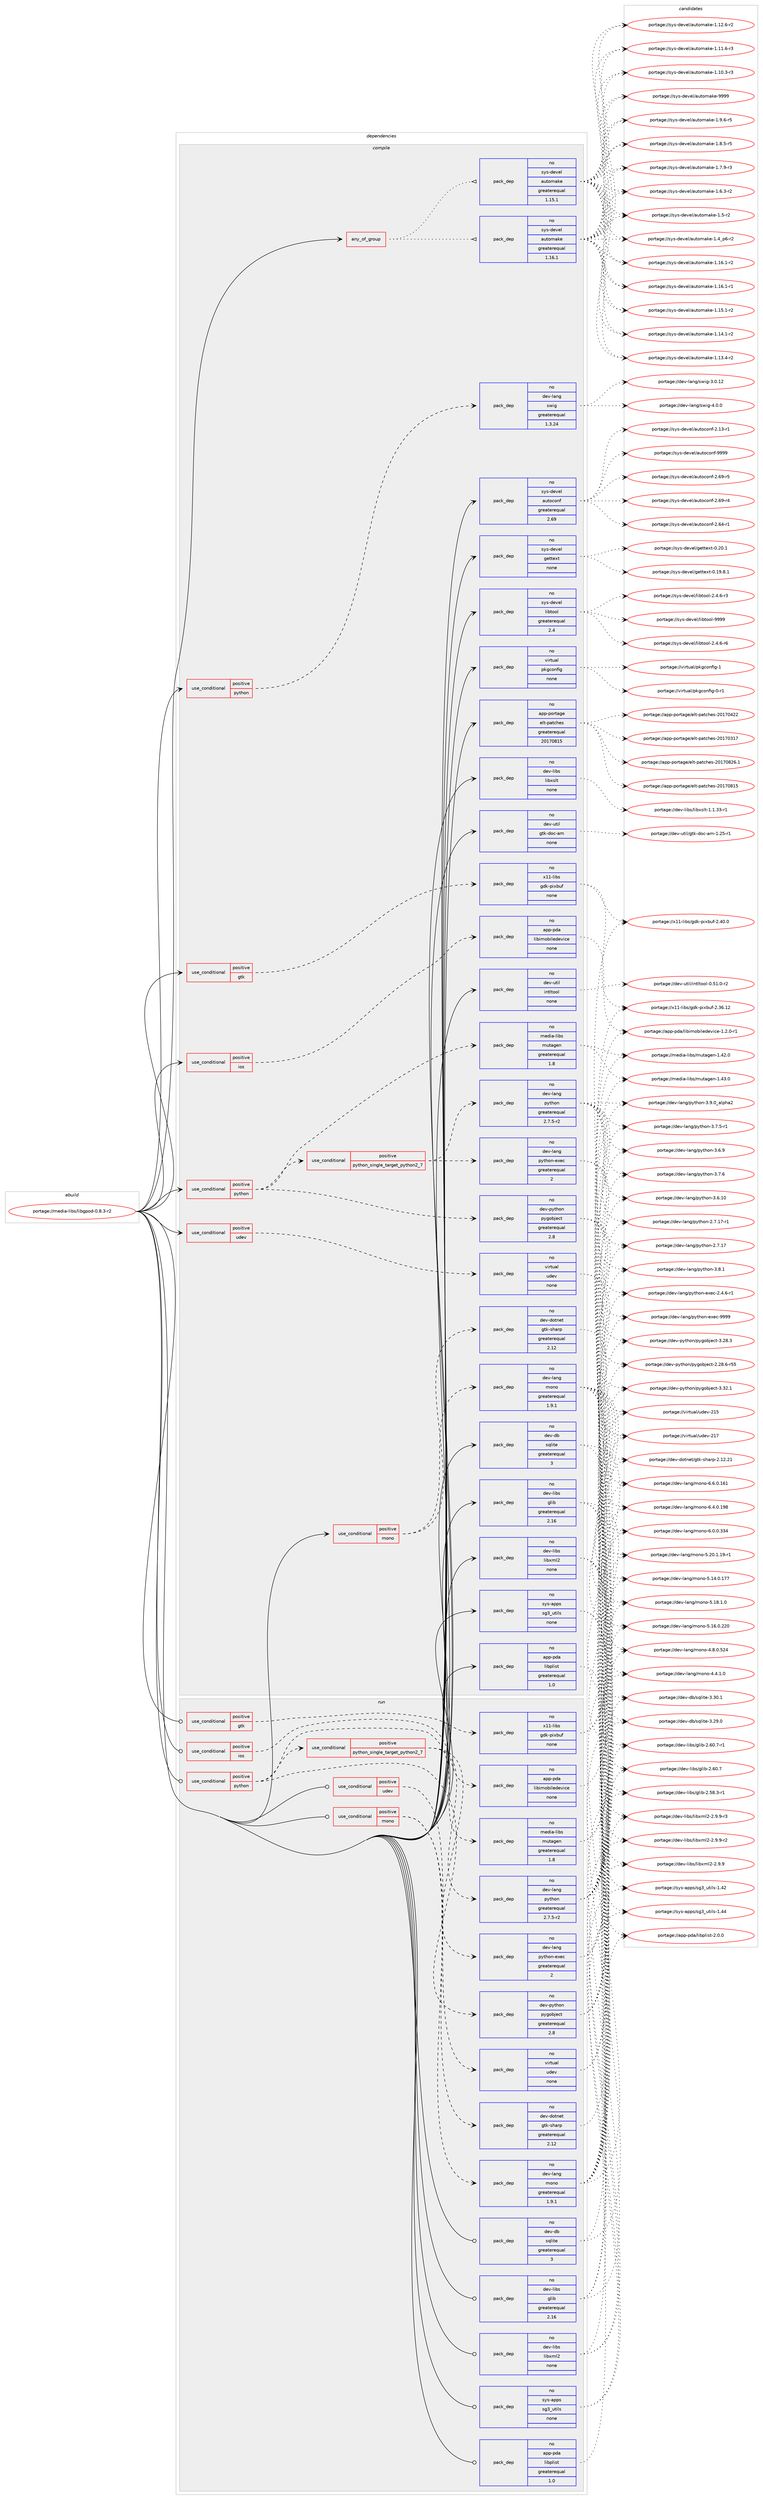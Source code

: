 digraph prolog {

# *************
# Graph options
# *************

newrank=true;
concentrate=true;
compound=true;
graph [rankdir=LR,fontname=Helvetica,fontsize=10,ranksep=1.5];#, ranksep=2.5, nodesep=0.2];
edge  [arrowhead=vee];
node  [fontname=Helvetica,fontsize=10];

# **********
# The ebuild
# **********

subgraph cluster_leftcol {
color=gray;
label=<<i>ebuild</i>>;
id [label="portage://media-libs/libgpod-0.8.3-r2", color=red, width=4, href="../media-libs/libgpod-0.8.3-r2.svg"];
}

# ****************
# The dependencies
# ****************

subgraph cluster_midcol {
color=gray;
label=<<i>dependencies</i>>;
subgraph cluster_compile {
fillcolor="#eeeeee";
style=filled;
label=<<i>compile</i>>;
subgraph any3128 {
dependency211621 [label=<<TABLE BORDER="0" CELLBORDER="1" CELLSPACING="0" CELLPADDING="4"><TR><TD CELLPADDING="10">any_of_group</TD></TR></TABLE>>, shape=none, color=red];subgraph pack160004 {
dependency211622 [label=<<TABLE BORDER="0" CELLBORDER="1" CELLSPACING="0" CELLPADDING="4" WIDTH="220"><TR><TD ROWSPAN="6" CELLPADDING="30">pack_dep</TD></TR><TR><TD WIDTH="110">no</TD></TR><TR><TD>sys-devel</TD></TR><TR><TD>automake</TD></TR><TR><TD>greaterequal</TD></TR><TR><TD>1.16.1</TD></TR></TABLE>>, shape=none, color=blue];
}
dependency211621:e -> dependency211622:w [weight=20,style="dotted",arrowhead="oinv"];
subgraph pack160005 {
dependency211623 [label=<<TABLE BORDER="0" CELLBORDER="1" CELLSPACING="0" CELLPADDING="4" WIDTH="220"><TR><TD ROWSPAN="6" CELLPADDING="30">pack_dep</TD></TR><TR><TD WIDTH="110">no</TD></TR><TR><TD>sys-devel</TD></TR><TR><TD>automake</TD></TR><TR><TD>greaterequal</TD></TR><TR><TD>1.15.1</TD></TR></TABLE>>, shape=none, color=blue];
}
dependency211621:e -> dependency211623:w [weight=20,style="dotted",arrowhead="oinv"];
}
id:e -> dependency211621:w [weight=20,style="solid",arrowhead="vee"];
subgraph cond48325 {
dependency211624 [label=<<TABLE BORDER="0" CELLBORDER="1" CELLSPACING="0" CELLPADDING="4"><TR><TD ROWSPAN="3" CELLPADDING="10">use_conditional</TD></TR><TR><TD>positive</TD></TR><TR><TD>gtk</TD></TR></TABLE>>, shape=none, color=red];
subgraph pack160006 {
dependency211625 [label=<<TABLE BORDER="0" CELLBORDER="1" CELLSPACING="0" CELLPADDING="4" WIDTH="220"><TR><TD ROWSPAN="6" CELLPADDING="30">pack_dep</TD></TR><TR><TD WIDTH="110">no</TD></TR><TR><TD>x11-libs</TD></TR><TR><TD>gdk-pixbuf</TD></TR><TR><TD>none</TD></TR><TR><TD></TD></TR></TABLE>>, shape=none, color=blue];
}
dependency211624:e -> dependency211625:w [weight=20,style="dashed",arrowhead="vee"];
}
id:e -> dependency211624:w [weight=20,style="solid",arrowhead="vee"];
subgraph cond48326 {
dependency211626 [label=<<TABLE BORDER="0" CELLBORDER="1" CELLSPACING="0" CELLPADDING="4"><TR><TD ROWSPAN="3" CELLPADDING="10">use_conditional</TD></TR><TR><TD>positive</TD></TR><TR><TD>ios</TD></TR></TABLE>>, shape=none, color=red];
subgraph pack160007 {
dependency211627 [label=<<TABLE BORDER="0" CELLBORDER="1" CELLSPACING="0" CELLPADDING="4" WIDTH="220"><TR><TD ROWSPAN="6" CELLPADDING="30">pack_dep</TD></TR><TR><TD WIDTH="110">no</TD></TR><TR><TD>app-pda</TD></TR><TR><TD>libimobiledevice</TD></TR><TR><TD>none</TD></TR><TR><TD></TD></TR></TABLE>>, shape=none, color=blue];
}
dependency211626:e -> dependency211627:w [weight=20,style="dashed",arrowhead="vee"];
}
id:e -> dependency211626:w [weight=20,style="solid",arrowhead="vee"];
subgraph cond48327 {
dependency211628 [label=<<TABLE BORDER="0" CELLBORDER="1" CELLSPACING="0" CELLPADDING="4"><TR><TD ROWSPAN="3" CELLPADDING="10">use_conditional</TD></TR><TR><TD>positive</TD></TR><TR><TD>mono</TD></TR></TABLE>>, shape=none, color=red];
subgraph pack160008 {
dependency211629 [label=<<TABLE BORDER="0" CELLBORDER="1" CELLSPACING="0" CELLPADDING="4" WIDTH="220"><TR><TD ROWSPAN="6" CELLPADDING="30">pack_dep</TD></TR><TR><TD WIDTH="110">no</TD></TR><TR><TD>dev-lang</TD></TR><TR><TD>mono</TD></TR><TR><TD>greaterequal</TD></TR><TR><TD>1.9.1</TD></TR></TABLE>>, shape=none, color=blue];
}
dependency211628:e -> dependency211629:w [weight=20,style="dashed",arrowhead="vee"];
subgraph pack160009 {
dependency211630 [label=<<TABLE BORDER="0" CELLBORDER="1" CELLSPACING="0" CELLPADDING="4" WIDTH="220"><TR><TD ROWSPAN="6" CELLPADDING="30">pack_dep</TD></TR><TR><TD WIDTH="110">no</TD></TR><TR><TD>dev-dotnet</TD></TR><TR><TD>gtk-sharp</TD></TR><TR><TD>greaterequal</TD></TR><TR><TD>2.12</TD></TR></TABLE>>, shape=none, color=blue];
}
dependency211628:e -> dependency211630:w [weight=20,style="dashed",arrowhead="vee"];
}
id:e -> dependency211628:w [weight=20,style="solid",arrowhead="vee"];
subgraph cond48328 {
dependency211631 [label=<<TABLE BORDER="0" CELLBORDER="1" CELLSPACING="0" CELLPADDING="4"><TR><TD ROWSPAN="3" CELLPADDING="10">use_conditional</TD></TR><TR><TD>positive</TD></TR><TR><TD>python</TD></TR></TABLE>>, shape=none, color=red];
subgraph cond48329 {
dependency211632 [label=<<TABLE BORDER="0" CELLBORDER="1" CELLSPACING="0" CELLPADDING="4"><TR><TD ROWSPAN="3" CELLPADDING="10">use_conditional</TD></TR><TR><TD>positive</TD></TR><TR><TD>python_single_target_python2_7</TD></TR></TABLE>>, shape=none, color=red];
subgraph pack160010 {
dependency211633 [label=<<TABLE BORDER="0" CELLBORDER="1" CELLSPACING="0" CELLPADDING="4" WIDTH="220"><TR><TD ROWSPAN="6" CELLPADDING="30">pack_dep</TD></TR><TR><TD WIDTH="110">no</TD></TR><TR><TD>dev-lang</TD></TR><TR><TD>python</TD></TR><TR><TD>greaterequal</TD></TR><TR><TD>2.7.5-r2</TD></TR></TABLE>>, shape=none, color=blue];
}
dependency211632:e -> dependency211633:w [weight=20,style="dashed",arrowhead="vee"];
subgraph pack160011 {
dependency211634 [label=<<TABLE BORDER="0" CELLBORDER="1" CELLSPACING="0" CELLPADDING="4" WIDTH="220"><TR><TD ROWSPAN="6" CELLPADDING="30">pack_dep</TD></TR><TR><TD WIDTH="110">no</TD></TR><TR><TD>dev-lang</TD></TR><TR><TD>python-exec</TD></TR><TR><TD>greaterequal</TD></TR><TR><TD>2</TD></TR></TABLE>>, shape=none, color=blue];
}
dependency211632:e -> dependency211634:w [weight=20,style="dashed",arrowhead="vee"];
}
dependency211631:e -> dependency211632:w [weight=20,style="dashed",arrowhead="vee"];
subgraph pack160012 {
dependency211635 [label=<<TABLE BORDER="0" CELLBORDER="1" CELLSPACING="0" CELLPADDING="4" WIDTH="220"><TR><TD ROWSPAN="6" CELLPADDING="30">pack_dep</TD></TR><TR><TD WIDTH="110">no</TD></TR><TR><TD>media-libs</TD></TR><TR><TD>mutagen</TD></TR><TR><TD>greaterequal</TD></TR><TR><TD>1.8</TD></TR></TABLE>>, shape=none, color=blue];
}
dependency211631:e -> dependency211635:w [weight=20,style="dashed",arrowhead="vee"];
subgraph pack160013 {
dependency211636 [label=<<TABLE BORDER="0" CELLBORDER="1" CELLSPACING="0" CELLPADDING="4" WIDTH="220"><TR><TD ROWSPAN="6" CELLPADDING="30">pack_dep</TD></TR><TR><TD WIDTH="110">no</TD></TR><TR><TD>dev-python</TD></TR><TR><TD>pygobject</TD></TR><TR><TD>greaterequal</TD></TR><TR><TD>2.8</TD></TR></TABLE>>, shape=none, color=blue];
}
dependency211631:e -> dependency211636:w [weight=20,style="dashed",arrowhead="vee"];
}
id:e -> dependency211631:w [weight=20,style="solid",arrowhead="vee"];
subgraph cond48330 {
dependency211637 [label=<<TABLE BORDER="0" CELLBORDER="1" CELLSPACING="0" CELLPADDING="4"><TR><TD ROWSPAN="3" CELLPADDING="10">use_conditional</TD></TR><TR><TD>positive</TD></TR><TR><TD>python</TD></TR></TABLE>>, shape=none, color=red];
subgraph pack160014 {
dependency211638 [label=<<TABLE BORDER="0" CELLBORDER="1" CELLSPACING="0" CELLPADDING="4" WIDTH="220"><TR><TD ROWSPAN="6" CELLPADDING="30">pack_dep</TD></TR><TR><TD WIDTH="110">no</TD></TR><TR><TD>dev-lang</TD></TR><TR><TD>swig</TD></TR><TR><TD>greaterequal</TD></TR><TR><TD>1.3.24</TD></TR></TABLE>>, shape=none, color=blue];
}
dependency211637:e -> dependency211638:w [weight=20,style="dashed",arrowhead="vee"];
}
id:e -> dependency211637:w [weight=20,style="solid",arrowhead="vee"];
subgraph cond48331 {
dependency211639 [label=<<TABLE BORDER="0" CELLBORDER="1" CELLSPACING="0" CELLPADDING="4"><TR><TD ROWSPAN="3" CELLPADDING="10">use_conditional</TD></TR><TR><TD>positive</TD></TR><TR><TD>udev</TD></TR></TABLE>>, shape=none, color=red];
subgraph pack160015 {
dependency211640 [label=<<TABLE BORDER="0" CELLBORDER="1" CELLSPACING="0" CELLPADDING="4" WIDTH="220"><TR><TD ROWSPAN="6" CELLPADDING="30">pack_dep</TD></TR><TR><TD WIDTH="110">no</TD></TR><TR><TD>virtual</TD></TR><TR><TD>udev</TD></TR><TR><TD>none</TD></TR><TR><TD></TD></TR></TABLE>>, shape=none, color=blue];
}
dependency211639:e -> dependency211640:w [weight=20,style="dashed",arrowhead="vee"];
}
id:e -> dependency211639:w [weight=20,style="solid",arrowhead="vee"];
subgraph pack160016 {
dependency211641 [label=<<TABLE BORDER="0" CELLBORDER="1" CELLSPACING="0" CELLPADDING="4" WIDTH="220"><TR><TD ROWSPAN="6" CELLPADDING="30">pack_dep</TD></TR><TR><TD WIDTH="110">no</TD></TR><TR><TD>app-pda</TD></TR><TR><TD>libplist</TD></TR><TR><TD>greaterequal</TD></TR><TR><TD>1.0</TD></TR></TABLE>>, shape=none, color=blue];
}
id:e -> dependency211641:w [weight=20,style="solid",arrowhead="vee"];
subgraph pack160017 {
dependency211642 [label=<<TABLE BORDER="0" CELLBORDER="1" CELLSPACING="0" CELLPADDING="4" WIDTH="220"><TR><TD ROWSPAN="6" CELLPADDING="30">pack_dep</TD></TR><TR><TD WIDTH="110">no</TD></TR><TR><TD>app-portage</TD></TR><TR><TD>elt-patches</TD></TR><TR><TD>greaterequal</TD></TR><TR><TD>20170815</TD></TR></TABLE>>, shape=none, color=blue];
}
id:e -> dependency211642:w [weight=20,style="solid",arrowhead="vee"];
subgraph pack160018 {
dependency211643 [label=<<TABLE BORDER="0" CELLBORDER="1" CELLSPACING="0" CELLPADDING="4" WIDTH="220"><TR><TD ROWSPAN="6" CELLPADDING="30">pack_dep</TD></TR><TR><TD WIDTH="110">no</TD></TR><TR><TD>dev-db</TD></TR><TR><TD>sqlite</TD></TR><TR><TD>greaterequal</TD></TR><TR><TD>3</TD></TR></TABLE>>, shape=none, color=blue];
}
id:e -> dependency211643:w [weight=20,style="solid",arrowhead="vee"];
subgraph pack160019 {
dependency211644 [label=<<TABLE BORDER="0" CELLBORDER="1" CELLSPACING="0" CELLPADDING="4" WIDTH="220"><TR><TD ROWSPAN="6" CELLPADDING="30">pack_dep</TD></TR><TR><TD WIDTH="110">no</TD></TR><TR><TD>dev-libs</TD></TR><TR><TD>glib</TD></TR><TR><TD>greaterequal</TD></TR><TR><TD>2.16</TD></TR></TABLE>>, shape=none, color=blue];
}
id:e -> dependency211644:w [weight=20,style="solid",arrowhead="vee"];
subgraph pack160020 {
dependency211645 [label=<<TABLE BORDER="0" CELLBORDER="1" CELLSPACING="0" CELLPADDING="4" WIDTH="220"><TR><TD ROWSPAN="6" CELLPADDING="30">pack_dep</TD></TR><TR><TD WIDTH="110">no</TD></TR><TR><TD>dev-libs</TD></TR><TR><TD>libxml2</TD></TR><TR><TD>none</TD></TR><TR><TD></TD></TR></TABLE>>, shape=none, color=blue];
}
id:e -> dependency211645:w [weight=20,style="solid",arrowhead="vee"];
subgraph pack160021 {
dependency211646 [label=<<TABLE BORDER="0" CELLBORDER="1" CELLSPACING="0" CELLPADDING="4" WIDTH="220"><TR><TD ROWSPAN="6" CELLPADDING="30">pack_dep</TD></TR><TR><TD WIDTH="110">no</TD></TR><TR><TD>dev-libs</TD></TR><TR><TD>libxslt</TD></TR><TR><TD>none</TD></TR><TR><TD></TD></TR></TABLE>>, shape=none, color=blue];
}
id:e -> dependency211646:w [weight=20,style="solid",arrowhead="vee"];
subgraph pack160022 {
dependency211647 [label=<<TABLE BORDER="0" CELLBORDER="1" CELLSPACING="0" CELLPADDING="4" WIDTH="220"><TR><TD ROWSPAN="6" CELLPADDING="30">pack_dep</TD></TR><TR><TD WIDTH="110">no</TD></TR><TR><TD>dev-util</TD></TR><TR><TD>gtk-doc-am</TD></TR><TR><TD>none</TD></TR><TR><TD></TD></TR></TABLE>>, shape=none, color=blue];
}
id:e -> dependency211647:w [weight=20,style="solid",arrowhead="vee"];
subgraph pack160023 {
dependency211648 [label=<<TABLE BORDER="0" CELLBORDER="1" CELLSPACING="0" CELLPADDING="4" WIDTH="220"><TR><TD ROWSPAN="6" CELLPADDING="30">pack_dep</TD></TR><TR><TD WIDTH="110">no</TD></TR><TR><TD>dev-util</TD></TR><TR><TD>intltool</TD></TR><TR><TD>none</TD></TR><TR><TD></TD></TR></TABLE>>, shape=none, color=blue];
}
id:e -> dependency211648:w [weight=20,style="solid",arrowhead="vee"];
subgraph pack160024 {
dependency211649 [label=<<TABLE BORDER="0" CELLBORDER="1" CELLSPACING="0" CELLPADDING="4" WIDTH="220"><TR><TD ROWSPAN="6" CELLPADDING="30">pack_dep</TD></TR><TR><TD WIDTH="110">no</TD></TR><TR><TD>sys-apps</TD></TR><TR><TD>sg3_utils</TD></TR><TR><TD>none</TD></TR><TR><TD></TD></TR></TABLE>>, shape=none, color=blue];
}
id:e -> dependency211649:w [weight=20,style="solid",arrowhead="vee"];
subgraph pack160025 {
dependency211650 [label=<<TABLE BORDER="0" CELLBORDER="1" CELLSPACING="0" CELLPADDING="4" WIDTH="220"><TR><TD ROWSPAN="6" CELLPADDING="30">pack_dep</TD></TR><TR><TD WIDTH="110">no</TD></TR><TR><TD>sys-devel</TD></TR><TR><TD>autoconf</TD></TR><TR><TD>greaterequal</TD></TR><TR><TD>2.69</TD></TR></TABLE>>, shape=none, color=blue];
}
id:e -> dependency211650:w [weight=20,style="solid",arrowhead="vee"];
subgraph pack160026 {
dependency211651 [label=<<TABLE BORDER="0" CELLBORDER="1" CELLSPACING="0" CELLPADDING="4" WIDTH="220"><TR><TD ROWSPAN="6" CELLPADDING="30">pack_dep</TD></TR><TR><TD WIDTH="110">no</TD></TR><TR><TD>sys-devel</TD></TR><TR><TD>gettext</TD></TR><TR><TD>none</TD></TR><TR><TD></TD></TR></TABLE>>, shape=none, color=blue];
}
id:e -> dependency211651:w [weight=20,style="solid",arrowhead="vee"];
subgraph pack160027 {
dependency211652 [label=<<TABLE BORDER="0" CELLBORDER="1" CELLSPACING="0" CELLPADDING="4" WIDTH="220"><TR><TD ROWSPAN="6" CELLPADDING="30">pack_dep</TD></TR><TR><TD WIDTH="110">no</TD></TR><TR><TD>sys-devel</TD></TR><TR><TD>libtool</TD></TR><TR><TD>greaterequal</TD></TR><TR><TD>2.4</TD></TR></TABLE>>, shape=none, color=blue];
}
id:e -> dependency211652:w [weight=20,style="solid",arrowhead="vee"];
subgraph pack160028 {
dependency211653 [label=<<TABLE BORDER="0" CELLBORDER="1" CELLSPACING="0" CELLPADDING="4" WIDTH="220"><TR><TD ROWSPAN="6" CELLPADDING="30">pack_dep</TD></TR><TR><TD WIDTH="110">no</TD></TR><TR><TD>virtual</TD></TR><TR><TD>pkgconfig</TD></TR><TR><TD>none</TD></TR><TR><TD></TD></TR></TABLE>>, shape=none, color=blue];
}
id:e -> dependency211653:w [weight=20,style="solid",arrowhead="vee"];
}
subgraph cluster_compileandrun {
fillcolor="#eeeeee";
style=filled;
label=<<i>compile and run</i>>;
}
subgraph cluster_run {
fillcolor="#eeeeee";
style=filled;
label=<<i>run</i>>;
subgraph cond48332 {
dependency211654 [label=<<TABLE BORDER="0" CELLBORDER="1" CELLSPACING="0" CELLPADDING="4"><TR><TD ROWSPAN="3" CELLPADDING="10">use_conditional</TD></TR><TR><TD>positive</TD></TR><TR><TD>gtk</TD></TR></TABLE>>, shape=none, color=red];
subgraph pack160029 {
dependency211655 [label=<<TABLE BORDER="0" CELLBORDER="1" CELLSPACING="0" CELLPADDING="4" WIDTH="220"><TR><TD ROWSPAN="6" CELLPADDING="30">pack_dep</TD></TR><TR><TD WIDTH="110">no</TD></TR><TR><TD>x11-libs</TD></TR><TR><TD>gdk-pixbuf</TD></TR><TR><TD>none</TD></TR><TR><TD></TD></TR></TABLE>>, shape=none, color=blue];
}
dependency211654:e -> dependency211655:w [weight=20,style="dashed",arrowhead="vee"];
}
id:e -> dependency211654:w [weight=20,style="solid",arrowhead="odot"];
subgraph cond48333 {
dependency211656 [label=<<TABLE BORDER="0" CELLBORDER="1" CELLSPACING="0" CELLPADDING="4"><TR><TD ROWSPAN="3" CELLPADDING="10">use_conditional</TD></TR><TR><TD>positive</TD></TR><TR><TD>ios</TD></TR></TABLE>>, shape=none, color=red];
subgraph pack160030 {
dependency211657 [label=<<TABLE BORDER="0" CELLBORDER="1" CELLSPACING="0" CELLPADDING="4" WIDTH="220"><TR><TD ROWSPAN="6" CELLPADDING="30">pack_dep</TD></TR><TR><TD WIDTH="110">no</TD></TR><TR><TD>app-pda</TD></TR><TR><TD>libimobiledevice</TD></TR><TR><TD>none</TD></TR><TR><TD></TD></TR></TABLE>>, shape=none, color=blue];
}
dependency211656:e -> dependency211657:w [weight=20,style="dashed",arrowhead="vee"];
}
id:e -> dependency211656:w [weight=20,style="solid",arrowhead="odot"];
subgraph cond48334 {
dependency211658 [label=<<TABLE BORDER="0" CELLBORDER="1" CELLSPACING="0" CELLPADDING="4"><TR><TD ROWSPAN="3" CELLPADDING="10">use_conditional</TD></TR><TR><TD>positive</TD></TR><TR><TD>mono</TD></TR></TABLE>>, shape=none, color=red];
subgraph pack160031 {
dependency211659 [label=<<TABLE BORDER="0" CELLBORDER="1" CELLSPACING="0" CELLPADDING="4" WIDTH="220"><TR><TD ROWSPAN="6" CELLPADDING="30">pack_dep</TD></TR><TR><TD WIDTH="110">no</TD></TR><TR><TD>dev-lang</TD></TR><TR><TD>mono</TD></TR><TR><TD>greaterequal</TD></TR><TR><TD>1.9.1</TD></TR></TABLE>>, shape=none, color=blue];
}
dependency211658:e -> dependency211659:w [weight=20,style="dashed",arrowhead="vee"];
subgraph pack160032 {
dependency211660 [label=<<TABLE BORDER="0" CELLBORDER="1" CELLSPACING="0" CELLPADDING="4" WIDTH="220"><TR><TD ROWSPAN="6" CELLPADDING="30">pack_dep</TD></TR><TR><TD WIDTH="110">no</TD></TR><TR><TD>dev-dotnet</TD></TR><TR><TD>gtk-sharp</TD></TR><TR><TD>greaterequal</TD></TR><TR><TD>2.12</TD></TR></TABLE>>, shape=none, color=blue];
}
dependency211658:e -> dependency211660:w [weight=20,style="dashed",arrowhead="vee"];
}
id:e -> dependency211658:w [weight=20,style="solid",arrowhead="odot"];
subgraph cond48335 {
dependency211661 [label=<<TABLE BORDER="0" CELLBORDER="1" CELLSPACING="0" CELLPADDING="4"><TR><TD ROWSPAN="3" CELLPADDING="10">use_conditional</TD></TR><TR><TD>positive</TD></TR><TR><TD>python</TD></TR></TABLE>>, shape=none, color=red];
subgraph cond48336 {
dependency211662 [label=<<TABLE BORDER="0" CELLBORDER="1" CELLSPACING="0" CELLPADDING="4"><TR><TD ROWSPAN="3" CELLPADDING="10">use_conditional</TD></TR><TR><TD>positive</TD></TR><TR><TD>python_single_target_python2_7</TD></TR></TABLE>>, shape=none, color=red];
subgraph pack160033 {
dependency211663 [label=<<TABLE BORDER="0" CELLBORDER="1" CELLSPACING="0" CELLPADDING="4" WIDTH="220"><TR><TD ROWSPAN="6" CELLPADDING="30">pack_dep</TD></TR><TR><TD WIDTH="110">no</TD></TR><TR><TD>dev-lang</TD></TR><TR><TD>python</TD></TR><TR><TD>greaterequal</TD></TR><TR><TD>2.7.5-r2</TD></TR></TABLE>>, shape=none, color=blue];
}
dependency211662:e -> dependency211663:w [weight=20,style="dashed",arrowhead="vee"];
subgraph pack160034 {
dependency211664 [label=<<TABLE BORDER="0" CELLBORDER="1" CELLSPACING="0" CELLPADDING="4" WIDTH="220"><TR><TD ROWSPAN="6" CELLPADDING="30">pack_dep</TD></TR><TR><TD WIDTH="110">no</TD></TR><TR><TD>dev-lang</TD></TR><TR><TD>python-exec</TD></TR><TR><TD>greaterequal</TD></TR><TR><TD>2</TD></TR></TABLE>>, shape=none, color=blue];
}
dependency211662:e -> dependency211664:w [weight=20,style="dashed",arrowhead="vee"];
}
dependency211661:e -> dependency211662:w [weight=20,style="dashed",arrowhead="vee"];
subgraph pack160035 {
dependency211665 [label=<<TABLE BORDER="0" CELLBORDER="1" CELLSPACING="0" CELLPADDING="4" WIDTH="220"><TR><TD ROWSPAN="6" CELLPADDING="30">pack_dep</TD></TR><TR><TD WIDTH="110">no</TD></TR><TR><TD>media-libs</TD></TR><TR><TD>mutagen</TD></TR><TR><TD>greaterequal</TD></TR><TR><TD>1.8</TD></TR></TABLE>>, shape=none, color=blue];
}
dependency211661:e -> dependency211665:w [weight=20,style="dashed",arrowhead="vee"];
subgraph pack160036 {
dependency211666 [label=<<TABLE BORDER="0" CELLBORDER="1" CELLSPACING="0" CELLPADDING="4" WIDTH="220"><TR><TD ROWSPAN="6" CELLPADDING="30">pack_dep</TD></TR><TR><TD WIDTH="110">no</TD></TR><TR><TD>dev-python</TD></TR><TR><TD>pygobject</TD></TR><TR><TD>greaterequal</TD></TR><TR><TD>2.8</TD></TR></TABLE>>, shape=none, color=blue];
}
dependency211661:e -> dependency211666:w [weight=20,style="dashed",arrowhead="vee"];
}
id:e -> dependency211661:w [weight=20,style="solid",arrowhead="odot"];
subgraph cond48337 {
dependency211667 [label=<<TABLE BORDER="0" CELLBORDER="1" CELLSPACING="0" CELLPADDING="4"><TR><TD ROWSPAN="3" CELLPADDING="10">use_conditional</TD></TR><TR><TD>positive</TD></TR><TR><TD>udev</TD></TR></TABLE>>, shape=none, color=red];
subgraph pack160037 {
dependency211668 [label=<<TABLE BORDER="0" CELLBORDER="1" CELLSPACING="0" CELLPADDING="4" WIDTH="220"><TR><TD ROWSPAN="6" CELLPADDING="30">pack_dep</TD></TR><TR><TD WIDTH="110">no</TD></TR><TR><TD>virtual</TD></TR><TR><TD>udev</TD></TR><TR><TD>none</TD></TR><TR><TD></TD></TR></TABLE>>, shape=none, color=blue];
}
dependency211667:e -> dependency211668:w [weight=20,style="dashed",arrowhead="vee"];
}
id:e -> dependency211667:w [weight=20,style="solid",arrowhead="odot"];
subgraph pack160038 {
dependency211669 [label=<<TABLE BORDER="0" CELLBORDER="1" CELLSPACING="0" CELLPADDING="4" WIDTH="220"><TR><TD ROWSPAN="6" CELLPADDING="30">pack_dep</TD></TR><TR><TD WIDTH="110">no</TD></TR><TR><TD>app-pda</TD></TR><TR><TD>libplist</TD></TR><TR><TD>greaterequal</TD></TR><TR><TD>1.0</TD></TR></TABLE>>, shape=none, color=blue];
}
id:e -> dependency211669:w [weight=20,style="solid",arrowhead="odot"];
subgraph pack160039 {
dependency211670 [label=<<TABLE BORDER="0" CELLBORDER="1" CELLSPACING="0" CELLPADDING="4" WIDTH="220"><TR><TD ROWSPAN="6" CELLPADDING="30">pack_dep</TD></TR><TR><TD WIDTH="110">no</TD></TR><TR><TD>dev-db</TD></TR><TR><TD>sqlite</TD></TR><TR><TD>greaterequal</TD></TR><TR><TD>3</TD></TR></TABLE>>, shape=none, color=blue];
}
id:e -> dependency211670:w [weight=20,style="solid",arrowhead="odot"];
subgraph pack160040 {
dependency211671 [label=<<TABLE BORDER="0" CELLBORDER="1" CELLSPACING="0" CELLPADDING="4" WIDTH="220"><TR><TD ROWSPAN="6" CELLPADDING="30">pack_dep</TD></TR><TR><TD WIDTH="110">no</TD></TR><TR><TD>dev-libs</TD></TR><TR><TD>glib</TD></TR><TR><TD>greaterequal</TD></TR><TR><TD>2.16</TD></TR></TABLE>>, shape=none, color=blue];
}
id:e -> dependency211671:w [weight=20,style="solid",arrowhead="odot"];
subgraph pack160041 {
dependency211672 [label=<<TABLE BORDER="0" CELLBORDER="1" CELLSPACING="0" CELLPADDING="4" WIDTH="220"><TR><TD ROWSPAN="6" CELLPADDING="30">pack_dep</TD></TR><TR><TD WIDTH="110">no</TD></TR><TR><TD>dev-libs</TD></TR><TR><TD>libxml2</TD></TR><TR><TD>none</TD></TR><TR><TD></TD></TR></TABLE>>, shape=none, color=blue];
}
id:e -> dependency211672:w [weight=20,style="solid",arrowhead="odot"];
subgraph pack160042 {
dependency211673 [label=<<TABLE BORDER="0" CELLBORDER="1" CELLSPACING="0" CELLPADDING="4" WIDTH="220"><TR><TD ROWSPAN="6" CELLPADDING="30">pack_dep</TD></TR><TR><TD WIDTH="110">no</TD></TR><TR><TD>sys-apps</TD></TR><TR><TD>sg3_utils</TD></TR><TR><TD>none</TD></TR><TR><TD></TD></TR></TABLE>>, shape=none, color=blue];
}
id:e -> dependency211673:w [weight=20,style="solid",arrowhead="odot"];
}
}

# **************
# The candidates
# **************

subgraph cluster_choices {
rank=same;
color=gray;
label=<<i>candidates</i>>;

subgraph choice160004 {
color=black;
nodesep=1;
choice115121115451001011181011084797117116111109971071014557575757 [label="portage://sys-devel/automake-9999", color=red, width=4,href="../sys-devel/automake-9999.svg"];
choice115121115451001011181011084797117116111109971071014549465746544511453 [label="portage://sys-devel/automake-1.9.6-r5", color=red, width=4,href="../sys-devel/automake-1.9.6-r5.svg"];
choice115121115451001011181011084797117116111109971071014549465646534511453 [label="portage://sys-devel/automake-1.8.5-r5", color=red, width=4,href="../sys-devel/automake-1.8.5-r5.svg"];
choice115121115451001011181011084797117116111109971071014549465546574511451 [label="portage://sys-devel/automake-1.7.9-r3", color=red, width=4,href="../sys-devel/automake-1.7.9-r3.svg"];
choice115121115451001011181011084797117116111109971071014549465446514511450 [label="portage://sys-devel/automake-1.6.3-r2", color=red, width=4,href="../sys-devel/automake-1.6.3-r2.svg"];
choice11512111545100101118101108479711711611110997107101454946534511450 [label="portage://sys-devel/automake-1.5-r2", color=red, width=4,href="../sys-devel/automake-1.5-r2.svg"];
choice115121115451001011181011084797117116111109971071014549465295112544511450 [label="portage://sys-devel/automake-1.4_p6-r2", color=red, width=4,href="../sys-devel/automake-1.4_p6-r2.svg"];
choice11512111545100101118101108479711711611110997107101454946495446494511450 [label="portage://sys-devel/automake-1.16.1-r2", color=red, width=4,href="../sys-devel/automake-1.16.1-r2.svg"];
choice11512111545100101118101108479711711611110997107101454946495446494511449 [label="portage://sys-devel/automake-1.16.1-r1", color=red, width=4,href="../sys-devel/automake-1.16.1-r1.svg"];
choice11512111545100101118101108479711711611110997107101454946495346494511450 [label="portage://sys-devel/automake-1.15.1-r2", color=red, width=4,href="../sys-devel/automake-1.15.1-r2.svg"];
choice11512111545100101118101108479711711611110997107101454946495246494511450 [label="portage://sys-devel/automake-1.14.1-r2", color=red, width=4,href="../sys-devel/automake-1.14.1-r2.svg"];
choice11512111545100101118101108479711711611110997107101454946495146524511450 [label="portage://sys-devel/automake-1.13.4-r2", color=red, width=4,href="../sys-devel/automake-1.13.4-r2.svg"];
choice11512111545100101118101108479711711611110997107101454946495046544511450 [label="portage://sys-devel/automake-1.12.6-r2", color=red, width=4,href="../sys-devel/automake-1.12.6-r2.svg"];
choice11512111545100101118101108479711711611110997107101454946494946544511451 [label="portage://sys-devel/automake-1.11.6-r3", color=red, width=4,href="../sys-devel/automake-1.11.6-r3.svg"];
choice11512111545100101118101108479711711611110997107101454946494846514511451 [label="portage://sys-devel/automake-1.10.3-r3", color=red, width=4,href="../sys-devel/automake-1.10.3-r3.svg"];
dependency211622:e -> choice115121115451001011181011084797117116111109971071014557575757:w [style=dotted,weight="100"];
dependency211622:e -> choice115121115451001011181011084797117116111109971071014549465746544511453:w [style=dotted,weight="100"];
dependency211622:e -> choice115121115451001011181011084797117116111109971071014549465646534511453:w [style=dotted,weight="100"];
dependency211622:e -> choice115121115451001011181011084797117116111109971071014549465546574511451:w [style=dotted,weight="100"];
dependency211622:e -> choice115121115451001011181011084797117116111109971071014549465446514511450:w [style=dotted,weight="100"];
dependency211622:e -> choice11512111545100101118101108479711711611110997107101454946534511450:w [style=dotted,weight="100"];
dependency211622:e -> choice115121115451001011181011084797117116111109971071014549465295112544511450:w [style=dotted,weight="100"];
dependency211622:e -> choice11512111545100101118101108479711711611110997107101454946495446494511450:w [style=dotted,weight="100"];
dependency211622:e -> choice11512111545100101118101108479711711611110997107101454946495446494511449:w [style=dotted,weight="100"];
dependency211622:e -> choice11512111545100101118101108479711711611110997107101454946495346494511450:w [style=dotted,weight="100"];
dependency211622:e -> choice11512111545100101118101108479711711611110997107101454946495246494511450:w [style=dotted,weight="100"];
dependency211622:e -> choice11512111545100101118101108479711711611110997107101454946495146524511450:w [style=dotted,weight="100"];
dependency211622:e -> choice11512111545100101118101108479711711611110997107101454946495046544511450:w [style=dotted,weight="100"];
dependency211622:e -> choice11512111545100101118101108479711711611110997107101454946494946544511451:w [style=dotted,weight="100"];
dependency211622:e -> choice11512111545100101118101108479711711611110997107101454946494846514511451:w [style=dotted,weight="100"];
}
subgraph choice160005 {
color=black;
nodesep=1;
choice115121115451001011181011084797117116111109971071014557575757 [label="portage://sys-devel/automake-9999", color=red, width=4,href="../sys-devel/automake-9999.svg"];
choice115121115451001011181011084797117116111109971071014549465746544511453 [label="portage://sys-devel/automake-1.9.6-r5", color=red, width=4,href="../sys-devel/automake-1.9.6-r5.svg"];
choice115121115451001011181011084797117116111109971071014549465646534511453 [label="portage://sys-devel/automake-1.8.5-r5", color=red, width=4,href="../sys-devel/automake-1.8.5-r5.svg"];
choice115121115451001011181011084797117116111109971071014549465546574511451 [label="portage://sys-devel/automake-1.7.9-r3", color=red, width=4,href="../sys-devel/automake-1.7.9-r3.svg"];
choice115121115451001011181011084797117116111109971071014549465446514511450 [label="portage://sys-devel/automake-1.6.3-r2", color=red, width=4,href="../sys-devel/automake-1.6.3-r2.svg"];
choice11512111545100101118101108479711711611110997107101454946534511450 [label="portage://sys-devel/automake-1.5-r2", color=red, width=4,href="../sys-devel/automake-1.5-r2.svg"];
choice115121115451001011181011084797117116111109971071014549465295112544511450 [label="portage://sys-devel/automake-1.4_p6-r2", color=red, width=4,href="../sys-devel/automake-1.4_p6-r2.svg"];
choice11512111545100101118101108479711711611110997107101454946495446494511450 [label="portage://sys-devel/automake-1.16.1-r2", color=red, width=4,href="../sys-devel/automake-1.16.1-r2.svg"];
choice11512111545100101118101108479711711611110997107101454946495446494511449 [label="portage://sys-devel/automake-1.16.1-r1", color=red, width=4,href="../sys-devel/automake-1.16.1-r1.svg"];
choice11512111545100101118101108479711711611110997107101454946495346494511450 [label="portage://sys-devel/automake-1.15.1-r2", color=red, width=4,href="../sys-devel/automake-1.15.1-r2.svg"];
choice11512111545100101118101108479711711611110997107101454946495246494511450 [label="portage://sys-devel/automake-1.14.1-r2", color=red, width=4,href="../sys-devel/automake-1.14.1-r2.svg"];
choice11512111545100101118101108479711711611110997107101454946495146524511450 [label="portage://sys-devel/automake-1.13.4-r2", color=red, width=4,href="../sys-devel/automake-1.13.4-r2.svg"];
choice11512111545100101118101108479711711611110997107101454946495046544511450 [label="portage://sys-devel/automake-1.12.6-r2", color=red, width=4,href="../sys-devel/automake-1.12.6-r2.svg"];
choice11512111545100101118101108479711711611110997107101454946494946544511451 [label="portage://sys-devel/automake-1.11.6-r3", color=red, width=4,href="../sys-devel/automake-1.11.6-r3.svg"];
choice11512111545100101118101108479711711611110997107101454946494846514511451 [label="portage://sys-devel/automake-1.10.3-r3", color=red, width=4,href="../sys-devel/automake-1.10.3-r3.svg"];
dependency211623:e -> choice115121115451001011181011084797117116111109971071014557575757:w [style=dotted,weight="100"];
dependency211623:e -> choice115121115451001011181011084797117116111109971071014549465746544511453:w [style=dotted,weight="100"];
dependency211623:e -> choice115121115451001011181011084797117116111109971071014549465646534511453:w [style=dotted,weight="100"];
dependency211623:e -> choice115121115451001011181011084797117116111109971071014549465546574511451:w [style=dotted,weight="100"];
dependency211623:e -> choice115121115451001011181011084797117116111109971071014549465446514511450:w [style=dotted,weight="100"];
dependency211623:e -> choice11512111545100101118101108479711711611110997107101454946534511450:w [style=dotted,weight="100"];
dependency211623:e -> choice115121115451001011181011084797117116111109971071014549465295112544511450:w [style=dotted,weight="100"];
dependency211623:e -> choice11512111545100101118101108479711711611110997107101454946495446494511450:w [style=dotted,weight="100"];
dependency211623:e -> choice11512111545100101118101108479711711611110997107101454946495446494511449:w [style=dotted,weight="100"];
dependency211623:e -> choice11512111545100101118101108479711711611110997107101454946495346494511450:w [style=dotted,weight="100"];
dependency211623:e -> choice11512111545100101118101108479711711611110997107101454946495246494511450:w [style=dotted,weight="100"];
dependency211623:e -> choice11512111545100101118101108479711711611110997107101454946495146524511450:w [style=dotted,weight="100"];
dependency211623:e -> choice11512111545100101118101108479711711611110997107101454946495046544511450:w [style=dotted,weight="100"];
dependency211623:e -> choice11512111545100101118101108479711711611110997107101454946494946544511451:w [style=dotted,weight="100"];
dependency211623:e -> choice11512111545100101118101108479711711611110997107101454946494846514511451:w [style=dotted,weight="100"];
}
subgraph choice160006 {
color=black;
nodesep=1;
choice1204949451081059811547103100107451121051209811710245504652484648 [label="portage://x11-libs/gdk-pixbuf-2.40.0", color=red, width=4,href="../x11-libs/gdk-pixbuf-2.40.0.svg"];
choice120494945108105981154710310010745112105120981171024550465154464950 [label="portage://x11-libs/gdk-pixbuf-2.36.12", color=red, width=4,href="../x11-libs/gdk-pixbuf-2.36.12.svg"];
dependency211625:e -> choice1204949451081059811547103100107451121051209811710245504652484648:w [style=dotted,weight="100"];
dependency211625:e -> choice120494945108105981154710310010745112105120981171024550465154464950:w [style=dotted,weight="100"];
}
subgraph choice160007 {
color=black;
nodesep=1;
choice971121124511210097471081059810510911198105108101100101118105991014549465046484511449 [label="portage://app-pda/libimobiledevice-1.2.0-r1", color=red, width=4,href="../app-pda/libimobiledevice-1.2.0-r1.svg"];
dependency211627:e -> choice971121124511210097471081059810510911198105108101100101118105991014549465046484511449:w [style=dotted,weight="100"];
}
subgraph choice160008 {
color=black;
nodesep=1;
choice10010111845108971101034710911111011145544654464846495449 [label="portage://dev-lang/mono-6.6.0.161", color=red, width=4,href="../dev-lang/mono-6.6.0.161.svg"];
choice10010111845108971101034710911111011145544652464846495756 [label="portage://dev-lang/mono-6.4.0.198", color=red, width=4,href="../dev-lang/mono-6.4.0.198.svg"];
choice10010111845108971101034710911111011145544648464846515152 [label="portage://dev-lang/mono-6.0.0.334", color=red, width=4,href="../dev-lang/mono-6.0.0.334.svg"];
choice100101118451089711010347109111110111455346504846494649574511449 [label="portage://dev-lang/mono-5.20.1.19-r1", color=red, width=4,href="../dev-lang/mono-5.20.1.19-r1.svg"];
choice100101118451089711010347109111110111455346495646494648 [label="portage://dev-lang/mono-5.18.1.0", color=red, width=4,href="../dev-lang/mono-5.18.1.0.svg"];
choice1001011184510897110103471091111101114553464954464846505048 [label="portage://dev-lang/mono-5.16.0.220", color=red, width=4,href="../dev-lang/mono-5.16.0.220.svg"];
choice1001011184510897110103471091111101114553464952464846495555 [label="portage://dev-lang/mono-5.14.0.177", color=red, width=4,href="../dev-lang/mono-5.14.0.177.svg"];
choice10010111845108971101034710911111011145524656464846535052 [label="portage://dev-lang/mono-4.8.0.524", color=red, width=4,href="../dev-lang/mono-4.8.0.524.svg"];
choice1001011184510897110103471091111101114552465246494648 [label="portage://dev-lang/mono-4.4.1.0", color=red, width=4,href="../dev-lang/mono-4.4.1.0.svg"];
dependency211629:e -> choice10010111845108971101034710911111011145544654464846495449:w [style=dotted,weight="100"];
dependency211629:e -> choice10010111845108971101034710911111011145544652464846495756:w [style=dotted,weight="100"];
dependency211629:e -> choice10010111845108971101034710911111011145544648464846515152:w [style=dotted,weight="100"];
dependency211629:e -> choice100101118451089711010347109111110111455346504846494649574511449:w [style=dotted,weight="100"];
dependency211629:e -> choice100101118451089711010347109111110111455346495646494648:w [style=dotted,weight="100"];
dependency211629:e -> choice1001011184510897110103471091111101114553464954464846505048:w [style=dotted,weight="100"];
dependency211629:e -> choice1001011184510897110103471091111101114553464952464846495555:w [style=dotted,weight="100"];
dependency211629:e -> choice10010111845108971101034710911111011145524656464846535052:w [style=dotted,weight="100"];
dependency211629:e -> choice1001011184510897110103471091111101114552465246494648:w [style=dotted,weight="100"];
}
subgraph choice160009 {
color=black;
nodesep=1;
choice100101118451001111161101011164710311610745115104971141124550464950465049 [label="portage://dev-dotnet/gtk-sharp-2.12.21", color=red, width=4,href="../dev-dotnet/gtk-sharp-2.12.21.svg"];
dependency211630:e -> choice100101118451001111161101011164710311610745115104971141124550464950465049:w [style=dotted,weight="100"];
}
subgraph choice160010 {
color=black;
nodesep=1;
choice10010111845108971101034711212111610411111045514657464895971081121049750 [label="portage://dev-lang/python-3.9.0_alpha2", color=red, width=4,href="../dev-lang/python-3.9.0_alpha2.svg"];
choice100101118451089711010347112121116104111110455146564649 [label="portage://dev-lang/python-3.8.1", color=red, width=4,href="../dev-lang/python-3.8.1.svg"];
choice100101118451089711010347112121116104111110455146554654 [label="portage://dev-lang/python-3.7.6", color=red, width=4,href="../dev-lang/python-3.7.6.svg"];
choice1001011184510897110103471121211161041111104551465546534511449 [label="portage://dev-lang/python-3.7.5-r1", color=red, width=4,href="../dev-lang/python-3.7.5-r1.svg"];
choice100101118451089711010347112121116104111110455146544657 [label="portage://dev-lang/python-3.6.9", color=red, width=4,href="../dev-lang/python-3.6.9.svg"];
choice10010111845108971101034711212111610411111045514654464948 [label="portage://dev-lang/python-3.6.10", color=red, width=4,href="../dev-lang/python-3.6.10.svg"];
choice100101118451089711010347112121116104111110455046554649554511449 [label="portage://dev-lang/python-2.7.17-r1", color=red, width=4,href="../dev-lang/python-2.7.17-r1.svg"];
choice10010111845108971101034711212111610411111045504655464955 [label="portage://dev-lang/python-2.7.17", color=red, width=4,href="../dev-lang/python-2.7.17.svg"];
dependency211633:e -> choice10010111845108971101034711212111610411111045514657464895971081121049750:w [style=dotted,weight="100"];
dependency211633:e -> choice100101118451089711010347112121116104111110455146564649:w [style=dotted,weight="100"];
dependency211633:e -> choice100101118451089711010347112121116104111110455146554654:w [style=dotted,weight="100"];
dependency211633:e -> choice1001011184510897110103471121211161041111104551465546534511449:w [style=dotted,weight="100"];
dependency211633:e -> choice100101118451089711010347112121116104111110455146544657:w [style=dotted,weight="100"];
dependency211633:e -> choice10010111845108971101034711212111610411111045514654464948:w [style=dotted,weight="100"];
dependency211633:e -> choice100101118451089711010347112121116104111110455046554649554511449:w [style=dotted,weight="100"];
dependency211633:e -> choice10010111845108971101034711212111610411111045504655464955:w [style=dotted,weight="100"];
}
subgraph choice160011 {
color=black;
nodesep=1;
choice10010111845108971101034711212111610411111045101120101994557575757 [label="portage://dev-lang/python-exec-9999", color=red, width=4,href="../dev-lang/python-exec-9999.svg"];
choice10010111845108971101034711212111610411111045101120101994550465246544511449 [label="portage://dev-lang/python-exec-2.4.6-r1", color=red, width=4,href="../dev-lang/python-exec-2.4.6-r1.svg"];
dependency211634:e -> choice10010111845108971101034711212111610411111045101120101994557575757:w [style=dotted,weight="100"];
dependency211634:e -> choice10010111845108971101034711212111610411111045101120101994550465246544511449:w [style=dotted,weight="100"];
}
subgraph choice160012 {
color=black;
nodesep=1;
choice109101100105974510810598115471091171169710310111045494652514648 [label="portage://media-libs/mutagen-1.43.0", color=red, width=4,href="../media-libs/mutagen-1.43.0.svg"];
choice109101100105974510810598115471091171169710310111045494652504648 [label="portage://media-libs/mutagen-1.42.0", color=red, width=4,href="../media-libs/mutagen-1.42.0.svg"];
dependency211635:e -> choice109101100105974510810598115471091171169710310111045494652514648:w [style=dotted,weight="100"];
dependency211635:e -> choice109101100105974510810598115471091171169710310111045494652504648:w [style=dotted,weight="100"];
}
subgraph choice160013 {
color=black;
nodesep=1;
choice1001011184511212111610411111047112121103111981061019911645514651504649 [label="portage://dev-python/pygobject-3.32.1", color=red, width=4,href="../dev-python/pygobject-3.32.1.svg"];
choice1001011184511212111610411111047112121103111981061019911645514650564651 [label="portage://dev-python/pygobject-3.28.3", color=red, width=4,href="../dev-python/pygobject-3.28.3.svg"];
choice1001011184511212111610411111047112121103111981061019911645504650564654451145353 [label="portage://dev-python/pygobject-2.28.6-r55", color=red, width=4,href="../dev-python/pygobject-2.28.6-r55.svg"];
dependency211636:e -> choice1001011184511212111610411111047112121103111981061019911645514651504649:w [style=dotted,weight="100"];
dependency211636:e -> choice1001011184511212111610411111047112121103111981061019911645514650564651:w [style=dotted,weight="100"];
dependency211636:e -> choice1001011184511212111610411111047112121103111981061019911645504650564654451145353:w [style=dotted,weight="100"];
}
subgraph choice160014 {
color=black;
nodesep=1;
choice100101118451089711010347115119105103455246484648 [label="portage://dev-lang/swig-4.0.0", color=red, width=4,href="../dev-lang/swig-4.0.0.svg"];
choice10010111845108971101034711511910510345514648464950 [label="portage://dev-lang/swig-3.0.12", color=red, width=4,href="../dev-lang/swig-3.0.12.svg"];
dependency211638:e -> choice100101118451089711010347115119105103455246484648:w [style=dotted,weight="100"];
dependency211638:e -> choice10010111845108971101034711511910510345514648464950:w [style=dotted,weight="100"];
}
subgraph choice160015 {
color=black;
nodesep=1;
choice118105114116117971084711710010111845504955 [label="portage://virtual/udev-217", color=red, width=4,href="../virtual/udev-217.svg"];
choice118105114116117971084711710010111845504953 [label="portage://virtual/udev-215", color=red, width=4,href="../virtual/udev-215.svg"];
dependency211640:e -> choice118105114116117971084711710010111845504955:w [style=dotted,weight="100"];
dependency211640:e -> choice118105114116117971084711710010111845504953:w [style=dotted,weight="100"];
}
subgraph choice160016 {
color=black;
nodesep=1;
choice9711211245112100974710810598112108105115116455046484648 [label="portage://app-pda/libplist-2.0.0", color=red, width=4,href="../app-pda/libplist-2.0.0.svg"];
dependency211641:e -> choice9711211245112100974710810598112108105115116455046484648:w [style=dotted,weight="100"];
}
subgraph choice160017 {
color=black;
nodesep=1;
choice971121124511211111411697103101471011081164511297116991041011154550484955485650544649 [label="portage://app-portage/elt-patches-20170826.1", color=red, width=4,href="../app-portage/elt-patches-20170826.1.svg"];
choice97112112451121111141169710310147101108116451129711699104101115455048495548564953 [label="portage://app-portage/elt-patches-20170815", color=red, width=4,href="../app-portage/elt-patches-20170815.svg"];
choice97112112451121111141169710310147101108116451129711699104101115455048495548525050 [label="portage://app-portage/elt-patches-20170422", color=red, width=4,href="../app-portage/elt-patches-20170422.svg"];
choice97112112451121111141169710310147101108116451129711699104101115455048495548514955 [label="portage://app-portage/elt-patches-20170317", color=red, width=4,href="../app-portage/elt-patches-20170317.svg"];
dependency211642:e -> choice971121124511211111411697103101471011081164511297116991041011154550484955485650544649:w [style=dotted,weight="100"];
dependency211642:e -> choice97112112451121111141169710310147101108116451129711699104101115455048495548564953:w [style=dotted,weight="100"];
dependency211642:e -> choice97112112451121111141169710310147101108116451129711699104101115455048495548525050:w [style=dotted,weight="100"];
dependency211642:e -> choice97112112451121111141169710310147101108116451129711699104101115455048495548514955:w [style=dotted,weight="100"];
}
subgraph choice160018 {
color=black;
nodesep=1;
choice10010111845100984711511310810511610145514651484649 [label="portage://dev-db/sqlite-3.30.1", color=red, width=4,href="../dev-db/sqlite-3.30.1.svg"];
choice10010111845100984711511310810511610145514650574648 [label="portage://dev-db/sqlite-3.29.0", color=red, width=4,href="../dev-db/sqlite-3.29.0.svg"];
dependency211643:e -> choice10010111845100984711511310810511610145514651484649:w [style=dotted,weight="100"];
dependency211643:e -> choice10010111845100984711511310810511610145514650574648:w [style=dotted,weight="100"];
}
subgraph choice160019 {
color=black;
nodesep=1;
choice10010111845108105981154710310810598455046544846554511449 [label="portage://dev-libs/glib-2.60.7-r1", color=red, width=4,href="../dev-libs/glib-2.60.7-r1.svg"];
choice1001011184510810598115471031081059845504654484655 [label="portage://dev-libs/glib-2.60.7", color=red, width=4,href="../dev-libs/glib-2.60.7.svg"];
choice10010111845108105981154710310810598455046535646514511449 [label="portage://dev-libs/glib-2.58.3-r1", color=red, width=4,href="../dev-libs/glib-2.58.3-r1.svg"];
dependency211644:e -> choice10010111845108105981154710310810598455046544846554511449:w [style=dotted,weight="100"];
dependency211644:e -> choice1001011184510810598115471031081059845504654484655:w [style=dotted,weight="100"];
dependency211644:e -> choice10010111845108105981154710310810598455046535646514511449:w [style=dotted,weight="100"];
}
subgraph choice160020 {
color=black;
nodesep=1;
choice10010111845108105981154710810598120109108504550465746574511451 [label="portage://dev-libs/libxml2-2.9.9-r3", color=red, width=4,href="../dev-libs/libxml2-2.9.9-r3.svg"];
choice10010111845108105981154710810598120109108504550465746574511450 [label="portage://dev-libs/libxml2-2.9.9-r2", color=red, width=4,href="../dev-libs/libxml2-2.9.9-r2.svg"];
choice1001011184510810598115471081059812010910850455046574657 [label="portage://dev-libs/libxml2-2.9.9", color=red, width=4,href="../dev-libs/libxml2-2.9.9.svg"];
dependency211645:e -> choice10010111845108105981154710810598120109108504550465746574511451:w [style=dotted,weight="100"];
dependency211645:e -> choice10010111845108105981154710810598120109108504550465746574511450:w [style=dotted,weight="100"];
dependency211645:e -> choice1001011184510810598115471081059812010910850455046574657:w [style=dotted,weight="100"];
}
subgraph choice160021 {
color=black;
nodesep=1;
choice10010111845108105981154710810598120115108116454946494651514511449 [label="portage://dev-libs/libxslt-1.1.33-r1", color=red, width=4,href="../dev-libs/libxslt-1.1.33-r1.svg"];
dependency211646:e -> choice10010111845108105981154710810598120115108116454946494651514511449:w [style=dotted,weight="100"];
}
subgraph choice160022 {
color=black;
nodesep=1;
choice10010111845117116105108471031161074510011199459710945494650534511449 [label="portage://dev-util/gtk-doc-am-1.25-r1", color=red, width=4,href="../dev-util/gtk-doc-am-1.25-r1.svg"];
dependency211647:e -> choice10010111845117116105108471031161074510011199459710945494650534511449:w [style=dotted,weight="100"];
}
subgraph choice160023 {
color=black;
nodesep=1;
choice1001011184511711610510847105110116108116111111108454846534946484511450 [label="portage://dev-util/intltool-0.51.0-r2", color=red, width=4,href="../dev-util/intltool-0.51.0-r2.svg"];
dependency211648:e -> choice1001011184511711610510847105110116108116111111108454846534946484511450:w [style=dotted,weight="100"];
}
subgraph choice160024 {
color=black;
nodesep=1;
choice11512111545971121121154711510351951171161051081154549465252 [label="portage://sys-apps/sg3_utils-1.44", color=red, width=4,href="../sys-apps/sg3_utils-1.44.svg"];
choice11512111545971121121154711510351951171161051081154549465250 [label="portage://sys-apps/sg3_utils-1.42", color=red, width=4,href="../sys-apps/sg3_utils-1.42.svg"];
dependency211649:e -> choice11512111545971121121154711510351951171161051081154549465252:w [style=dotted,weight="100"];
dependency211649:e -> choice11512111545971121121154711510351951171161051081154549465250:w [style=dotted,weight="100"];
}
subgraph choice160025 {
color=black;
nodesep=1;
choice115121115451001011181011084797117116111991111101024557575757 [label="portage://sys-devel/autoconf-9999", color=red, width=4,href="../sys-devel/autoconf-9999.svg"];
choice1151211154510010111810110847971171161119911111010245504654574511453 [label="portage://sys-devel/autoconf-2.69-r5", color=red, width=4,href="../sys-devel/autoconf-2.69-r5.svg"];
choice1151211154510010111810110847971171161119911111010245504654574511452 [label="portage://sys-devel/autoconf-2.69-r4", color=red, width=4,href="../sys-devel/autoconf-2.69-r4.svg"];
choice1151211154510010111810110847971171161119911111010245504654524511449 [label="portage://sys-devel/autoconf-2.64-r1", color=red, width=4,href="../sys-devel/autoconf-2.64-r1.svg"];
choice1151211154510010111810110847971171161119911111010245504649514511449 [label="portage://sys-devel/autoconf-2.13-r1", color=red, width=4,href="../sys-devel/autoconf-2.13-r1.svg"];
dependency211650:e -> choice115121115451001011181011084797117116111991111101024557575757:w [style=dotted,weight="100"];
dependency211650:e -> choice1151211154510010111810110847971171161119911111010245504654574511453:w [style=dotted,weight="100"];
dependency211650:e -> choice1151211154510010111810110847971171161119911111010245504654574511452:w [style=dotted,weight="100"];
dependency211650:e -> choice1151211154510010111810110847971171161119911111010245504654524511449:w [style=dotted,weight="100"];
dependency211650:e -> choice1151211154510010111810110847971171161119911111010245504649514511449:w [style=dotted,weight="100"];
}
subgraph choice160026 {
color=black;
nodesep=1;
choice115121115451001011181011084710310111611610112011645484650484649 [label="portage://sys-devel/gettext-0.20.1", color=red, width=4,href="../sys-devel/gettext-0.20.1.svg"];
choice1151211154510010111810110847103101116116101120116454846495746564649 [label="portage://sys-devel/gettext-0.19.8.1", color=red, width=4,href="../sys-devel/gettext-0.19.8.1.svg"];
dependency211651:e -> choice115121115451001011181011084710310111611610112011645484650484649:w [style=dotted,weight="100"];
dependency211651:e -> choice1151211154510010111810110847103101116116101120116454846495746564649:w [style=dotted,weight="100"];
}
subgraph choice160027 {
color=black;
nodesep=1;
choice1151211154510010111810110847108105981161111111084557575757 [label="portage://sys-devel/libtool-9999", color=red, width=4,href="../sys-devel/libtool-9999.svg"];
choice1151211154510010111810110847108105981161111111084550465246544511454 [label="portage://sys-devel/libtool-2.4.6-r6", color=red, width=4,href="../sys-devel/libtool-2.4.6-r6.svg"];
choice1151211154510010111810110847108105981161111111084550465246544511451 [label="portage://sys-devel/libtool-2.4.6-r3", color=red, width=4,href="../sys-devel/libtool-2.4.6-r3.svg"];
dependency211652:e -> choice1151211154510010111810110847108105981161111111084557575757:w [style=dotted,weight="100"];
dependency211652:e -> choice1151211154510010111810110847108105981161111111084550465246544511454:w [style=dotted,weight="100"];
dependency211652:e -> choice1151211154510010111810110847108105981161111111084550465246544511451:w [style=dotted,weight="100"];
}
subgraph choice160028 {
color=black;
nodesep=1;
choice1181051141161179710847112107103991111101021051034549 [label="portage://virtual/pkgconfig-1", color=red, width=4,href="../virtual/pkgconfig-1.svg"];
choice11810511411611797108471121071039911111010210510345484511449 [label="portage://virtual/pkgconfig-0-r1", color=red, width=4,href="../virtual/pkgconfig-0-r1.svg"];
dependency211653:e -> choice1181051141161179710847112107103991111101021051034549:w [style=dotted,weight="100"];
dependency211653:e -> choice11810511411611797108471121071039911111010210510345484511449:w [style=dotted,weight="100"];
}
subgraph choice160029 {
color=black;
nodesep=1;
choice1204949451081059811547103100107451121051209811710245504652484648 [label="portage://x11-libs/gdk-pixbuf-2.40.0", color=red, width=4,href="../x11-libs/gdk-pixbuf-2.40.0.svg"];
choice120494945108105981154710310010745112105120981171024550465154464950 [label="portage://x11-libs/gdk-pixbuf-2.36.12", color=red, width=4,href="../x11-libs/gdk-pixbuf-2.36.12.svg"];
dependency211655:e -> choice1204949451081059811547103100107451121051209811710245504652484648:w [style=dotted,weight="100"];
dependency211655:e -> choice120494945108105981154710310010745112105120981171024550465154464950:w [style=dotted,weight="100"];
}
subgraph choice160030 {
color=black;
nodesep=1;
choice971121124511210097471081059810510911198105108101100101118105991014549465046484511449 [label="portage://app-pda/libimobiledevice-1.2.0-r1", color=red, width=4,href="../app-pda/libimobiledevice-1.2.0-r1.svg"];
dependency211657:e -> choice971121124511210097471081059810510911198105108101100101118105991014549465046484511449:w [style=dotted,weight="100"];
}
subgraph choice160031 {
color=black;
nodesep=1;
choice10010111845108971101034710911111011145544654464846495449 [label="portage://dev-lang/mono-6.6.0.161", color=red, width=4,href="../dev-lang/mono-6.6.0.161.svg"];
choice10010111845108971101034710911111011145544652464846495756 [label="portage://dev-lang/mono-6.4.0.198", color=red, width=4,href="../dev-lang/mono-6.4.0.198.svg"];
choice10010111845108971101034710911111011145544648464846515152 [label="portage://dev-lang/mono-6.0.0.334", color=red, width=4,href="../dev-lang/mono-6.0.0.334.svg"];
choice100101118451089711010347109111110111455346504846494649574511449 [label="portage://dev-lang/mono-5.20.1.19-r1", color=red, width=4,href="../dev-lang/mono-5.20.1.19-r1.svg"];
choice100101118451089711010347109111110111455346495646494648 [label="portage://dev-lang/mono-5.18.1.0", color=red, width=4,href="../dev-lang/mono-5.18.1.0.svg"];
choice1001011184510897110103471091111101114553464954464846505048 [label="portage://dev-lang/mono-5.16.0.220", color=red, width=4,href="../dev-lang/mono-5.16.0.220.svg"];
choice1001011184510897110103471091111101114553464952464846495555 [label="portage://dev-lang/mono-5.14.0.177", color=red, width=4,href="../dev-lang/mono-5.14.0.177.svg"];
choice10010111845108971101034710911111011145524656464846535052 [label="portage://dev-lang/mono-4.8.0.524", color=red, width=4,href="../dev-lang/mono-4.8.0.524.svg"];
choice1001011184510897110103471091111101114552465246494648 [label="portage://dev-lang/mono-4.4.1.0", color=red, width=4,href="../dev-lang/mono-4.4.1.0.svg"];
dependency211659:e -> choice10010111845108971101034710911111011145544654464846495449:w [style=dotted,weight="100"];
dependency211659:e -> choice10010111845108971101034710911111011145544652464846495756:w [style=dotted,weight="100"];
dependency211659:e -> choice10010111845108971101034710911111011145544648464846515152:w [style=dotted,weight="100"];
dependency211659:e -> choice100101118451089711010347109111110111455346504846494649574511449:w [style=dotted,weight="100"];
dependency211659:e -> choice100101118451089711010347109111110111455346495646494648:w [style=dotted,weight="100"];
dependency211659:e -> choice1001011184510897110103471091111101114553464954464846505048:w [style=dotted,weight="100"];
dependency211659:e -> choice1001011184510897110103471091111101114553464952464846495555:w [style=dotted,weight="100"];
dependency211659:e -> choice10010111845108971101034710911111011145524656464846535052:w [style=dotted,weight="100"];
dependency211659:e -> choice1001011184510897110103471091111101114552465246494648:w [style=dotted,weight="100"];
}
subgraph choice160032 {
color=black;
nodesep=1;
choice100101118451001111161101011164710311610745115104971141124550464950465049 [label="portage://dev-dotnet/gtk-sharp-2.12.21", color=red, width=4,href="../dev-dotnet/gtk-sharp-2.12.21.svg"];
dependency211660:e -> choice100101118451001111161101011164710311610745115104971141124550464950465049:w [style=dotted,weight="100"];
}
subgraph choice160033 {
color=black;
nodesep=1;
choice10010111845108971101034711212111610411111045514657464895971081121049750 [label="portage://dev-lang/python-3.9.0_alpha2", color=red, width=4,href="../dev-lang/python-3.9.0_alpha2.svg"];
choice100101118451089711010347112121116104111110455146564649 [label="portage://dev-lang/python-3.8.1", color=red, width=4,href="../dev-lang/python-3.8.1.svg"];
choice100101118451089711010347112121116104111110455146554654 [label="portage://dev-lang/python-3.7.6", color=red, width=4,href="../dev-lang/python-3.7.6.svg"];
choice1001011184510897110103471121211161041111104551465546534511449 [label="portage://dev-lang/python-3.7.5-r1", color=red, width=4,href="../dev-lang/python-3.7.5-r1.svg"];
choice100101118451089711010347112121116104111110455146544657 [label="portage://dev-lang/python-3.6.9", color=red, width=4,href="../dev-lang/python-3.6.9.svg"];
choice10010111845108971101034711212111610411111045514654464948 [label="portage://dev-lang/python-3.6.10", color=red, width=4,href="../dev-lang/python-3.6.10.svg"];
choice100101118451089711010347112121116104111110455046554649554511449 [label="portage://dev-lang/python-2.7.17-r1", color=red, width=4,href="../dev-lang/python-2.7.17-r1.svg"];
choice10010111845108971101034711212111610411111045504655464955 [label="portage://dev-lang/python-2.7.17", color=red, width=4,href="../dev-lang/python-2.7.17.svg"];
dependency211663:e -> choice10010111845108971101034711212111610411111045514657464895971081121049750:w [style=dotted,weight="100"];
dependency211663:e -> choice100101118451089711010347112121116104111110455146564649:w [style=dotted,weight="100"];
dependency211663:e -> choice100101118451089711010347112121116104111110455146554654:w [style=dotted,weight="100"];
dependency211663:e -> choice1001011184510897110103471121211161041111104551465546534511449:w [style=dotted,weight="100"];
dependency211663:e -> choice100101118451089711010347112121116104111110455146544657:w [style=dotted,weight="100"];
dependency211663:e -> choice10010111845108971101034711212111610411111045514654464948:w [style=dotted,weight="100"];
dependency211663:e -> choice100101118451089711010347112121116104111110455046554649554511449:w [style=dotted,weight="100"];
dependency211663:e -> choice10010111845108971101034711212111610411111045504655464955:w [style=dotted,weight="100"];
}
subgraph choice160034 {
color=black;
nodesep=1;
choice10010111845108971101034711212111610411111045101120101994557575757 [label="portage://dev-lang/python-exec-9999", color=red, width=4,href="../dev-lang/python-exec-9999.svg"];
choice10010111845108971101034711212111610411111045101120101994550465246544511449 [label="portage://dev-lang/python-exec-2.4.6-r1", color=red, width=4,href="../dev-lang/python-exec-2.4.6-r1.svg"];
dependency211664:e -> choice10010111845108971101034711212111610411111045101120101994557575757:w [style=dotted,weight="100"];
dependency211664:e -> choice10010111845108971101034711212111610411111045101120101994550465246544511449:w [style=dotted,weight="100"];
}
subgraph choice160035 {
color=black;
nodesep=1;
choice109101100105974510810598115471091171169710310111045494652514648 [label="portage://media-libs/mutagen-1.43.0", color=red, width=4,href="../media-libs/mutagen-1.43.0.svg"];
choice109101100105974510810598115471091171169710310111045494652504648 [label="portage://media-libs/mutagen-1.42.0", color=red, width=4,href="../media-libs/mutagen-1.42.0.svg"];
dependency211665:e -> choice109101100105974510810598115471091171169710310111045494652514648:w [style=dotted,weight="100"];
dependency211665:e -> choice109101100105974510810598115471091171169710310111045494652504648:w [style=dotted,weight="100"];
}
subgraph choice160036 {
color=black;
nodesep=1;
choice1001011184511212111610411111047112121103111981061019911645514651504649 [label="portage://dev-python/pygobject-3.32.1", color=red, width=4,href="../dev-python/pygobject-3.32.1.svg"];
choice1001011184511212111610411111047112121103111981061019911645514650564651 [label="portage://dev-python/pygobject-3.28.3", color=red, width=4,href="../dev-python/pygobject-3.28.3.svg"];
choice1001011184511212111610411111047112121103111981061019911645504650564654451145353 [label="portage://dev-python/pygobject-2.28.6-r55", color=red, width=4,href="../dev-python/pygobject-2.28.6-r55.svg"];
dependency211666:e -> choice1001011184511212111610411111047112121103111981061019911645514651504649:w [style=dotted,weight="100"];
dependency211666:e -> choice1001011184511212111610411111047112121103111981061019911645514650564651:w [style=dotted,weight="100"];
dependency211666:e -> choice1001011184511212111610411111047112121103111981061019911645504650564654451145353:w [style=dotted,weight="100"];
}
subgraph choice160037 {
color=black;
nodesep=1;
choice118105114116117971084711710010111845504955 [label="portage://virtual/udev-217", color=red, width=4,href="../virtual/udev-217.svg"];
choice118105114116117971084711710010111845504953 [label="portage://virtual/udev-215", color=red, width=4,href="../virtual/udev-215.svg"];
dependency211668:e -> choice118105114116117971084711710010111845504955:w [style=dotted,weight="100"];
dependency211668:e -> choice118105114116117971084711710010111845504953:w [style=dotted,weight="100"];
}
subgraph choice160038 {
color=black;
nodesep=1;
choice9711211245112100974710810598112108105115116455046484648 [label="portage://app-pda/libplist-2.0.0", color=red, width=4,href="../app-pda/libplist-2.0.0.svg"];
dependency211669:e -> choice9711211245112100974710810598112108105115116455046484648:w [style=dotted,weight="100"];
}
subgraph choice160039 {
color=black;
nodesep=1;
choice10010111845100984711511310810511610145514651484649 [label="portage://dev-db/sqlite-3.30.1", color=red, width=4,href="../dev-db/sqlite-3.30.1.svg"];
choice10010111845100984711511310810511610145514650574648 [label="portage://dev-db/sqlite-3.29.0", color=red, width=4,href="../dev-db/sqlite-3.29.0.svg"];
dependency211670:e -> choice10010111845100984711511310810511610145514651484649:w [style=dotted,weight="100"];
dependency211670:e -> choice10010111845100984711511310810511610145514650574648:w [style=dotted,weight="100"];
}
subgraph choice160040 {
color=black;
nodesep=1;
choice10010111845108105981154710310810598455046544846554511449 [label="portage://dev-libs/glib-2.60.7-r1", color=red, width=4,href="../dev-libs/glib-2.60.7-r1.svg"];
choice1001011184510810598115471031081059845504654484655 [label="portage://dev-libs/glib-2.60.7", color=red, width=4,href="../dev-libs/glib-2.60.7.svg"];
choice10010111845108105981154710310810598455046535646514511449 [label="portage://dev-libs/glib-2.58.3-r1", color=red, width=4,href="../dev-libs/glib-2.58.3-r1.svg"];
dependency211671:e -> choice10010111845108105981154710310810598455046544846554511449:w [style=dotted,weight="100"];
dependency211671:e -> choice1001011184510810598115471031081059845504654484655:w [style=dotted,weight="100"];
dependency211671:e -> choice10010111845108105981154710310810598455046535646514511449:w [style=dotted,weight="100"];
}
subgraph choice160041 {
color=black;
nodesep=1;
choice10010111845108105981154710810598120109108504550465746574511451 [label="portage://dev-libs/libxml2-2.9.9-r3", color=red, width=4,href="../dev-libs/libxml2-2.9.9-r3.svg"];
choice10010111845108105981154710810598120109108504550465746574511450 [label="portage://dev-libs/libxml2-2.9.9-r2", color=red, width=4,href="../dev-libs/libxml2-2.9.9-r2.svg"];
choice1001011184510810598115471081059812010910850455046574657 [label="portage://dev-libs/libxml2-2.9.9", color=red, width=4,href="../dev-libs/libxml2-2.9.9.svg"];
dependency211672:e -> choice10010111845108105981154710810598120109108504550465746574511451:w [style=dotted,weight="100"];
dependency211672:e -> choice10010111845108105981154710810598120109108504550465746574511450:w [style=dotted,weight="100"];
dependency211672:e -> choice1001011184510810598115471081059812010910850455046574657:w [style=dotted,weight="100"];
}
subgraph choice160042 {
color=black;
nodesep=1;
choice11512111545971121121154711510351951171161051081154549465252 [label="portage://sys-apps/sg3_utils-1.44", color=red, width=4,href="../sys-apps/sg3_utils-1.44.svg"];
choice11512111545971121121154711510351951171161051081154549465250 [label="portage://sys-apps/sg3_utils-1.42", color=red, width=4,href="../sys-apps/sg3_utils-1.42.svg"];
dependency211673:e -> choice11512111545971121121154711510351951171161051081154549465252:w [style=dotted,weight="100"];
dependency211673:e -> choice11512111545971121121154711510351951171161051081154549465250:w [style=dotted,weight="100"];
}
}

}
